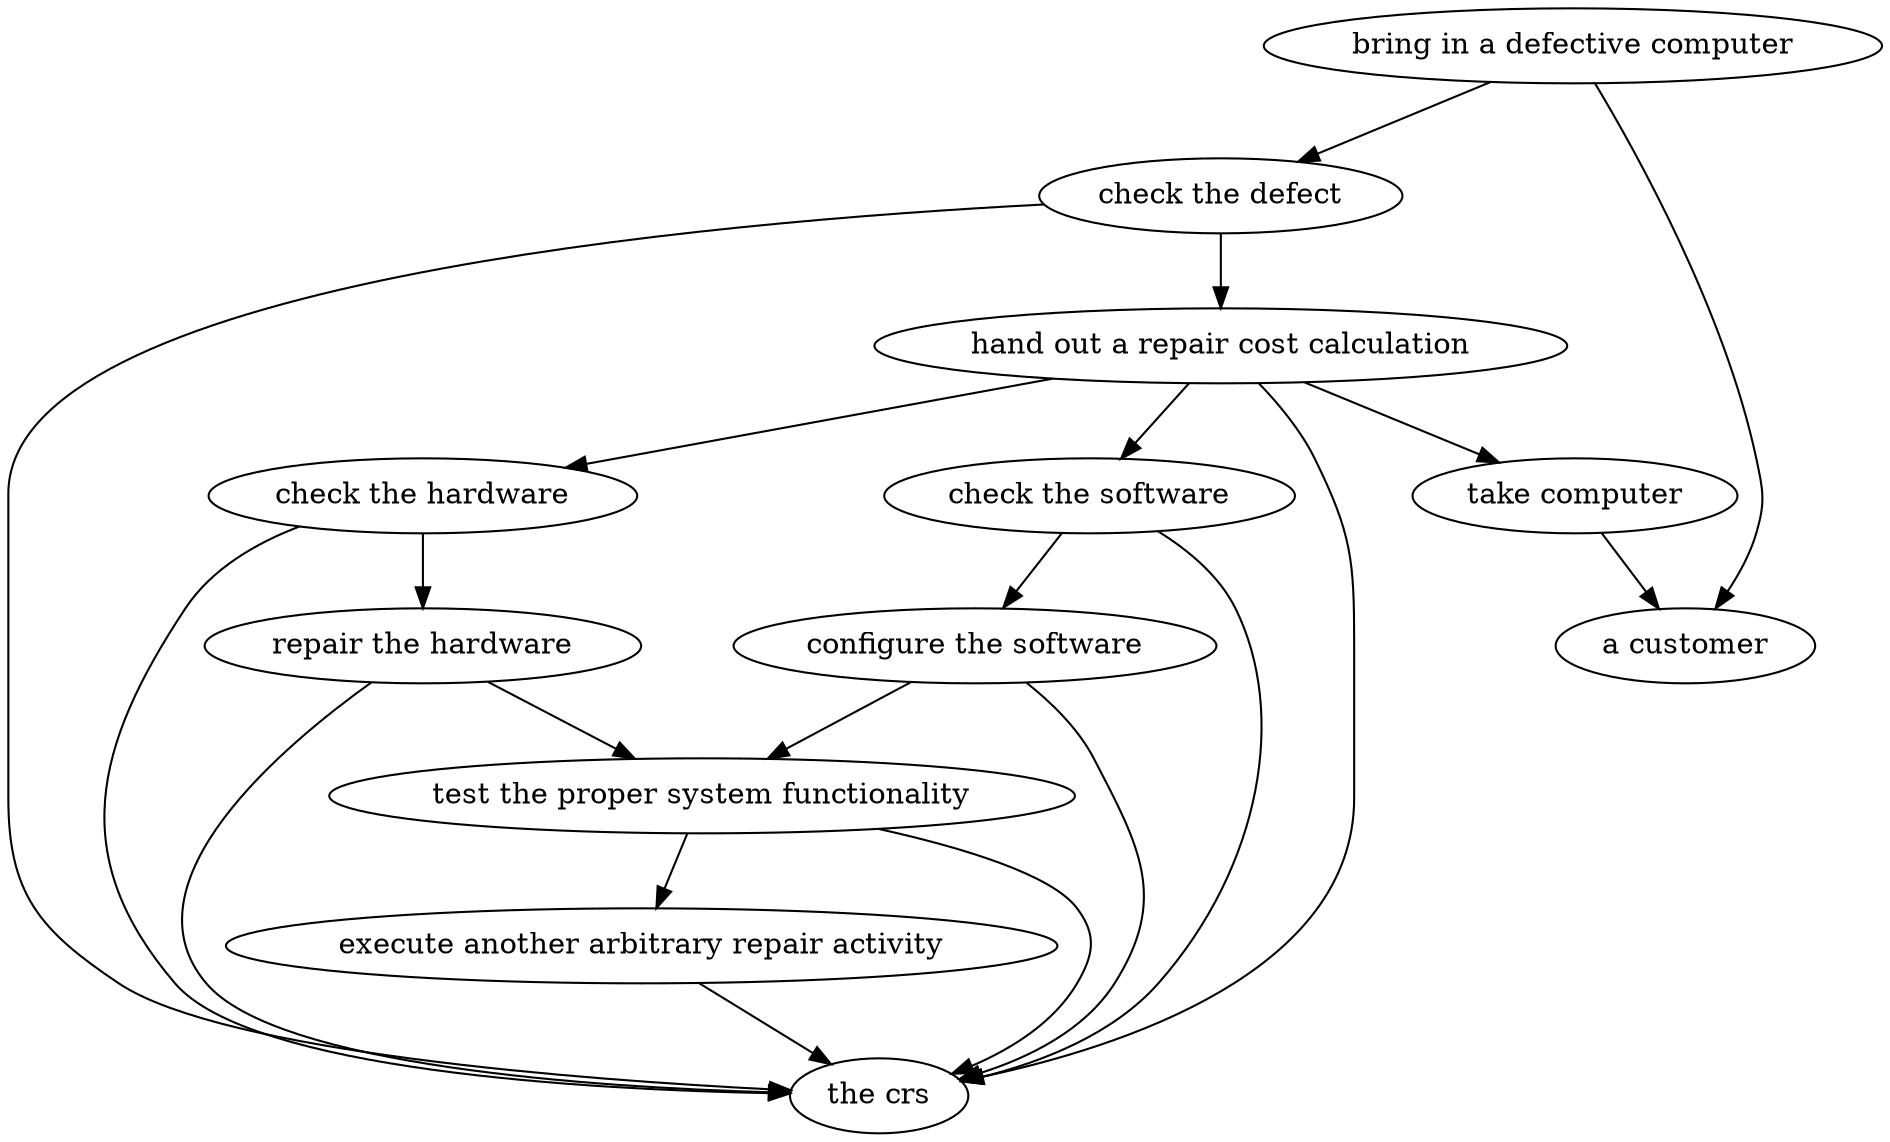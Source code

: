 strict digraph "doc-1.2" {
	graph [name="doc-1.2"];
	"bring in a defective computer"	[attrs="{'type': 'Activity', 'label': 'bring in a defective computer'}"];
	"check the defect"	[attrs="{'type': 'Activity', 'label': 'check the defect'}"];
	"bring in a defective computer" -> "check the defect"	[attrs="{'type': 'flow', 'label': 'flow'}"];
	"a customer"	[attrs="{'type': 'Actor', 'label': 'a customer'}"];
	"bring in a defective computer" -> "a customer"	[attrs="{'type': 'actor performer', 'label': 'actor performer'}"];
	"hand out a repair cost calculation"	[attrs="{'type': 'Activity', 'label': 'hand out a repair cost calculation'}"];
	"check the defect" -> "hand out a repair cost calculation"	[attrs="{'type': 'flow', 'label': 'flow'}"];
	"the crs"	[attrs="{'type': 'Actor', 'label': 'the crs'}"];
	"check the defect" -> "the crs"	[attrs="{'type': 'actor performer', 'label': 'actor performer'}"];
	"take computer"	[attrs="{'type': 'Activity', 'label': 'take computer'}"];
	"hand out a repair cost calculation" -> "take computer"	[attrs="{'type': 'flow', 'label': 'flow'}"];
	"check the hardware"	[attrs="{'type': 'Activity', 'label': 'check the hardware'}"];
	"hand out a repair cost calculation" -> "check the hardware"	[attrs="{'type': 'flow', 'label': 'flow'}"];
	"check the software"	[attrs="{'type': 'Activity', 'label': 'check the software'}"];
	"hand out a repair cost calculation" -> "check the software"	[attrs="{'type': 'flow', 'label': 'flow'}"];
	"hand out a repair cost calculation" -> "the crs"	[attrs="{'type': 'actor performer', 'label': 'actor performer'}"];
	"take computer" -> "a customer"	[attrs="{'type': 'actor performer', 'label': 'actor performer'}"];
	"repair the hardware"	[attrs="{'type': 'Activity', 'label': 'repair the hardware'}"];
	"check the hardware" -> "repair the hardware"	[attrs="{'type': 'flow', 'label': 'flow'}"];
	"check the hardware" -> "the crs"	[attrs="{'type': 'actor performer', 'label': 'actor performer'}"];
	"test the proper system functionality"	[attrs="{'type': 'Activity', 'label': 'test the proper system functionality'}"];
	"repair the hardware" -> "test the proper system functionality"	[attrs="{'type': 'flow', 'label': 'flow'}"];
	"repair the hardware" -> "the crs"	[attrs="{'type': 'actor performer', 'label': 'actor performer'}"];
	"configure the software"	[attrs="{'type': 'Activity', 'label': 'configure the software'}"];
	"check the software" -> "configure the software"	[attrs="{'type': 'flow', 'label': 'flow'}"];
	"check the software" -> "the crs"	[attrs="{'type': 'actor performer', 'label': 'actor performer'}"];
	"configure the software" -> "test the proper system functionality"	[attrs="{'type': 'flow', 'label': 'flow'}"];
	"configure the software" -> "the crs"	[attrs="{'type': 'actor performer', 'label': 'actor performer'}"];
	"execute another arbitrary repair activity"	[attrs="{'type': 'Activity', 'label': 'execute another arbitrary repair activity'}"];
	"test the proper system functionality" -> "execute another arbitrary repair activity"	[attrs="{'type': 'flow', 'label': 'flow'}"];
	"test the proper system functionality" -> "the crs"	[attrs="{'type': 'actor performer', 'label': 'actor performer'}"];
	"execute another arbitrary repair activity" -> "the crs"	[attrs="{'type': 'actor performer', 'label': 'actor performer'}"];
}
